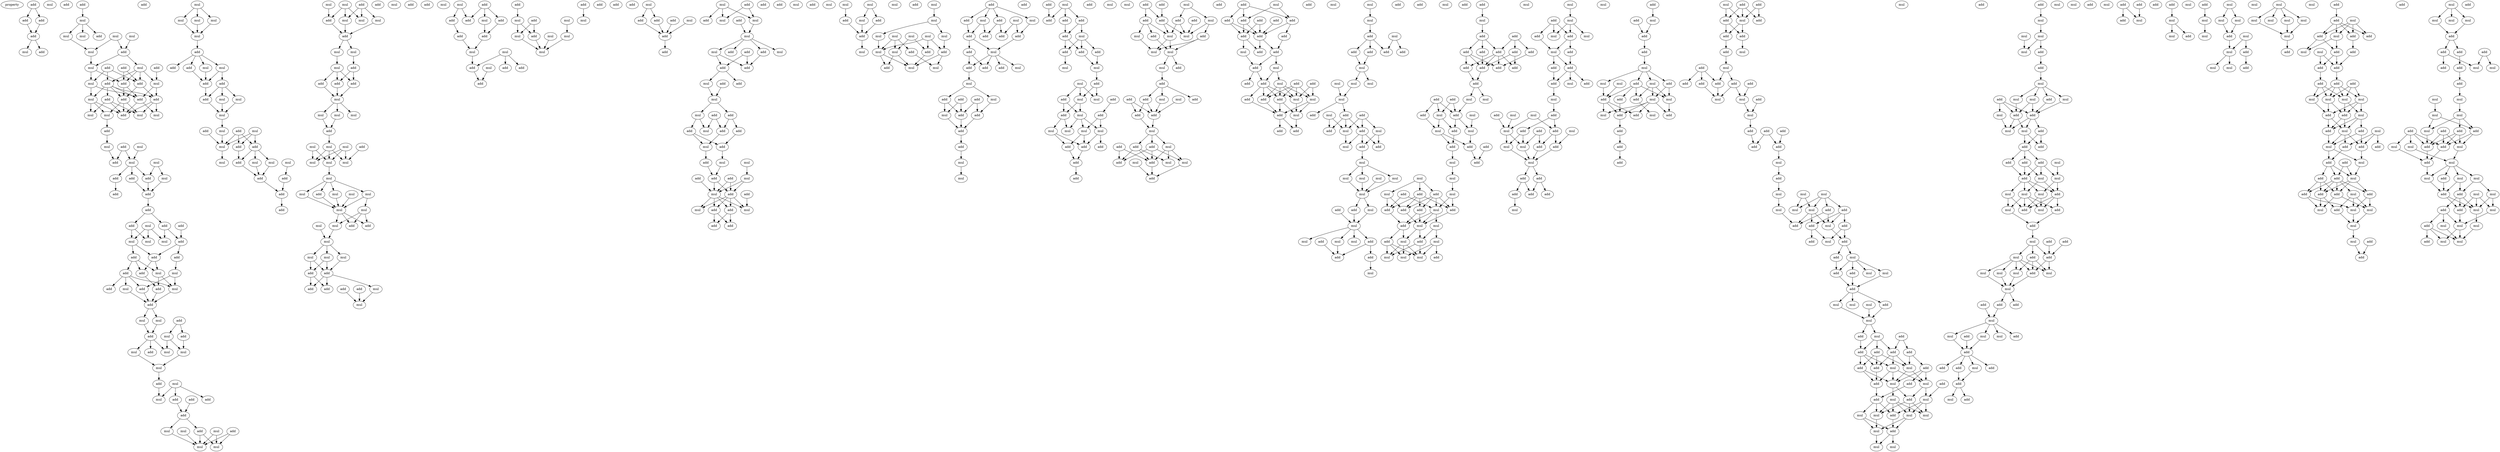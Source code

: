 digraph {
    node [fontcolor=black]
    property [mul=2,lf=1.3]
    0 [ label = add ];
    1 [ label = add ];
    2 [ label = add ];
    3 [ label = mul ];
    4 [ label = add ];
    5 [ label = add ];
    6 [ label = mul ];
    7 [ label = add ];
    8 [ label = add ];
    9 [ label = mul ];
    10 [ label = mul ];
    11 [ label = mul ];
    12 [ label = mul ];
    13 [ label = mul ];
    14 [ label = add ];
    15 [ label = add ];
    16 [ label = mul ];
    17 [ label = add ];
    18 [ label = mul ];
    19 [ label = add ];
    20 [ label = add ];
    21 [ label = mul ];
    22 [ label = mul ];
    23 [ label = add ];
    24 [ label = add ];
    25 [ label = mul ];
    26 [ label = add ];
    27 [ label = add ];
    28 [ label = mul ];
    29 [ label = add ];
    30 [ label = add ];
    31 [ label = add ];
    32 [ label = mul ];
    33 [ label = mul ];
    34 [ label = add ];
    35 [ label = mul ];
    36 [ label = mul ];
    37 [ label = add ];
    38 [ label = mul ];
    39 [ label = add ];
    40 [ label = mul ];
    41 [ label = mul ];
    42 [ label = add ];
    43 [ label = mul ];
    44 [ label = add ];
    45 [ label = add ];
    46 [ label = add ];
    47 [ label = add ];
    48 [ label = mul ];
    49 [ label = add ];
    50 [ label = add ];
    51 [ label = add ];
    52 [ label = mul ];
    53 [ label = add ];
    54 [ label = add ];
    55 [ label = add ];
    56 [ label = add ];
    57 [ label = mul ];
    58 [ label = mul ];
    59 [ label = mul ];
    60 [ label = add ];
    61 [ label = add ];
    62 [ label = add ];
    63 [ label = mul ];
    64 [ label = mul ];
    65 [ label = add ];
    66 [ label = add ];
    67 [ label = add ];
    68 [ label = mul ];
    69 [ label = add ];
    70 [ label = mul ];
    71 [ label = add ];
    72 [ label = add ];
    73 [ label = mul ];
    74 [ label = add ];
    75 [ label = mul ];
    76 [ label = add ];
    77 [ label = add ];
    78 [ label = mul ];
    79 [ label = mul ];
    80 [ label = add ];
    81 [ label = mul ];
    82 [ label = mul ];
    83 [ label = mul ];
    84 [ label = add ];
    85 [ label = mul ];
    86 [ label = add ];
    87 [ label = mul ];
    88 [ label = add ];
    89 [ label = add ];
    90 [ label = add ];
    91 [ label = mul ];
    92 [ label = mul ];
    93 [ label = add ];
    94 [ label = add ];
    95 [ label = mul ];
    96 [ label = mul ];
    97 [ label = mul ];
    98 [ label = mul ];
    99 [ label = mul ];
    100 [ label = mul ];
    101 [ label = mul ];
    102 [ label = mul ];
    103 [ label = add ];
    104 [ label = add ];
    105 [ label = add ];
    106 [ label = mul ];
    107 [ label = mul ];
    108 [ label = add ];
    109 [ label = add ];
    110 [ label = add ];
    111 [ label = mul ];
    112 [ label = mul ];
    113 [ label = mul ];
    114 [ label = add ];
    115 [ label = add ];
    116 [ label = mul ];
    117 [ label = mul ];
    118 [ label = mul ];
    119 [ label = add ];
    120 [ label = add ];
    121 [ label = add ];
    122 [ label = mul ];
    123 [ label = mul ];
    124 [ label = mul ];
    125 [ label = mul ];
    126 [ label = add ];
    127 [ label = add ];
    128 [ label = add ];
    129 [ label = add ];
    130 [ label = mul ];
    131 [ label = add ];
    132 [ label = mul ];
    133 [ label = add ];
    134 [ label = mul ];
    135 [ label = add ];
    136 [ label = mul ];
    137 [ label = mul ];
    138 [ label = add ];
    139 [ label = mul ];
    140 [ label = mul ];
    141 [ label = mul ];
    142 [ label = add ];
    143 [ label = mul ];
    144 [ label = add ];
    145 [ label = add ];
    146 [ label = add ];
    147 [ label = mul ];
    148 [ label = mul ];
    149 [ label = mul ];
    150 [ label = mul ];
    151 [ label = add ];
    152 [ label = add ];
    153 [ label = add ];
    154 [ label = mul ];
    155 [ label = mul ];
    156 [ label = mul ];
    157 [ label = add ];
    158 [ label = mul ];
    159 [ label = mul ];
    160 [ label = mul ];
    161 [ label = mul ];
    162 [ label = mul ];
    163 [ label = mul ];
    164 [ label = mul ];
    165 [ label = mul ];
    166 [ label = add ];
    167 [ label = mul ];
    168 [ label = mul ];
    169 [ label = mul ];
    170 [ label = mul ];
    171 [ label = mul ];
    172 [ label = add ];
    173 [ label = add ];
    174 [ label = mul ];
    175 [ label = mul ];
    176 [ label = mul ];
    177 [ label = mul ];
    178 [ label = add ];
    179 [ label = add ];
    180 [ label = add ];
    181 [ label = mul ];
    182 [ label = add ];
    183 [ label = add ];
    184 [ label = add ];
    185 [ label = mul ];
    186 [ label = mul ];
    187 [ label = add ];
    188 [ label = mul ];
    189 [ label = add ];
    190 [ label = add ];
    191 [ label = add ];
    192 [ label = add ];
    193 [ label = add ];
    194 [ label = mul ];
    195 [ label = mul ];
    196 [ label = add ];
    197 [ label = add ];
    198 [ label = mul ];
    199 [ label = add ];
    200 [ label = add ];
    201 [ label = add ];
    202 [ label = add ];
    203 [ label = mul ];
    204 [ label = mul ];
    205 [ label = add ];
    206 [ label = mul ];
    207 [ label = mul ];
    208 [ label = mul ];
    209 [ label = mul ];
    210 [ label = add ];
    211 [ label = add ];
    212 [ label = add ];
    213 [ label = add ];
    214 [ label = mul ];
    215 [ label = mul ];
    216 [ label = add ];
    217 [ label = add ];
    218 [ label = mul ];
    219 [ label = add ];
    220 [ label = add ];
    221 [ label = add ];
    222 [ label = mul ];
    223 [ label = add ];
    224 [ label = add ];
    225 [ label = add ];
    226 [ label = mul ];
    227 [ label = add ];
    228 [ label = mul ];
    229 [ label = mul ];
    230 [ label = add ];
    231 [ label = add ];
    232 [ label = mul ];
    233 [ label = mul ];
    234 [ label = add ];
    235 [ label = add ];
    236 [ label = add ];
    237 [ label = add ];
    238 [ label = mul ];
    239 [ label = add ];
    240 [ label = add ];
    241 [ label = mul ];
    242 [ label = mul ];
    243 [ label = add ];
    244 [ label = add ];
    245 [ label = mul ];
    246 [ label = add ];
    247 [ label = add ];
    248 [ label = add ];
    249 [ label = mul ];
    250 [ label = add ];
    251 [ label = mul ];
    252 [ label = mul ];
    253 [ label = add ];
    254 [ label = mul ];
    255 [ label = mul ];
    256 [ label = add ];
    257 [ label = add ];
    258 [ label = mul ];
    259 [ label = add ];
    260 [ label = add ];
    261 [ label = add ];
    262 [ label = add ];
    263 [ label = mul ];
    264 [ label = mul ];
    265 [ label = add ];
    266 [ label = add ];
    267 [ label = mul ];
    268 [ label = add ];
    269 [ label = add ];
    270 [ label = mul ];
    271 [ label = mul ];
    272 [ label = mul ];
    273 [ label = add ];
    274 [ label = add ];
    275 [ label = add ];
    276 [ label = mul ];
    277 [ label = add ];
    278 [ label = mul ];
    279 [ label = mul ];
    280 [ label = mul ];
    281 [ label = mul ];
    282 [ label = mul ];
    283 [ label = mul ];
    284 [ label = mul ];
    285 [ label = mul ];
    286 [ label = mul ];
    287 [ label = add ];
    288 [ label = add ];
    289 [ label = add ];
    290 [ label = mul ];
    291 [ label = add ];
    292 [ label = mul ];
    293 [ label = mul ];
    294 [ label = add ];
    295 [ label = mul ];
    296 [ label = add ];
    297 [ label = add ];
    298 [ label = mul ];
    299 [ label = mul ];
    300 [ label = add ];
    301 [ label = add ];
    302 [ label = add ];
    303 [ label = add ];
    304 [ label = add ];
    305 [ label = mul ];
    306 [ label = add ];
    307 [ label = add ];
    308 [ label = add ];
    309 [ label = mul ];
    310 [ label = mul ];
    311 [ label = mul ];
    312 [ label = add ];
    313 [ label = add ];
    314 [ label = add ];
    315 [ label = mul ];
    316 [ label = add ];
    317 [ label = add ];
    318 [ label = add ];
    319 [ label = add ];
    320 [ label = mul ];
    321 [ label = add ];
    322 [ label = mul ];
    323 [ label = add ];
    324 [ label = mul ];
    325 [ label = add ];
    326 [ label = add ];
    327 [ label = add ];
    328 [ label = add ];
    329 [ label = mul ];
    330 [ label = add ];
    331 [ label = add ];
    332 [ label = add ];
    333 [ label = add ];
    334 [ label = mul ];
    335 [ label = mul ];
    336 [ label = mul ];
    337 [ label = add ];
    338 [ label = add ];
    339 [ label = mul ];
    340 [ label = add ];
    341 [ label = mul ];
    342 [ label = add ];
    343 [ label = add ];
    344 [ label = mul ];
    345 [ label = mul ];
    346 [ label = mul ];
    347 [ label = mul ];
    348 [ label = mul ];
    349 [ label = add ];
    350 [ label = add ];
    351 [ label = add ];
    352 [ label = add ];
    353 [ label = mul ];
    354 [ label = add ];
    355 [ label = mul ];
    356 [ label = add ];
    357 [ label = add ];
    358 [ label = mul ];
    359 [ label = add ];
    360 [ label = add ];
    361 [ label = mul ];
    362 [ label = add ];
    363 [ label = add ];
    364 [ label = mul ];
    365 [ label = mul ];
    366 [ label = mul ];
    367 [ label = add ];
    368 [ label = add ];
    369 [ label = mul ];
    370 [ label = mul ];
    371 [ label = mul ];
    372 [ label = add ];
    373 [ label = add ];
    374 [ label = add ];
    375 [ label = mul ];
    376 [ label = add ];
    377 [ label = add ];
    378 [ label = mul ];
    379 [ label = add ];
    380 [ label = add ];
    381 [ label = mul ];
    382 [ label = add ];
    383 [ label = add ];
    384 [ label = add ];
    385 [ label = add ];
    386 [ label = mul ];
    387 [ label = mul ];
    388 [ label = add ];
    389 [ label = mul ];
    390 [ label = mul ];
    391 [ label = add ];
    392 [ label = add ];
    393 [ label = add ];
    394 [ label = mul ];
    395 [ label = add ];
    396 [ label = add ];
    397 [ label = add ];
    398 [ label = add ];
    399 [ label = add ];
    400 [ label = add ];
    401 [ label = add ];
    402 [ label = add ];
    403 [ label = add ];
    404 [ label = mul ];
    405 [ label = add ];
    406 [ label = add ];
    407 [ label = mul ];
    408 [ label = mul ];
    409 [ label = add ];
    410 [ label = add ];
    411 [ label = add ];
    412 [ label = add ];
    413 [ label = add ];
    414 [ label = add ];
    415 [ label = mul ];
    416 [ label = mul ];
    417 [ label = add ];
    418 [ label = mul ];
    419 [ label = add ];
    420 [ label = add ];
    421 [ label = add ];
    422 [ label = mul ];
    423 [ label = add ];
    424 [ label = mul ];
    425 [ label = mul ];
    426 [ label = add ];
    427 [ label = mul ];
    428 [ label = add ];
    429 [ label = add ];
    430 [ label = add ];
    431 [ label = add ];
    432 [ label = add ];
    433 [ label = mul ];
    434 [ label = mul ];
    435 [ label = mul ];
    436 [ label = mul ];
    437 [ label = mul ];
    438 [ label = add ];
    439 [ label = add ];
    440 [ label = mul ];
    441 [ label = add ];
    442 [ label = mul ];
    443 [ label = add ];
    444 [ label = add ];
    445 [ label = mul ];
    446 [ label = add ];
    447 [ label = mul ];
    448 [ label = add ];
    449 [ label = mul ];
    450 [ label = mul ];
    451 [ label = mul ];
    452 [ label = mul ];
    453 [ label = mul ];
    454 [ label = add ];
    455 [ label = mul ];
    456 [ label = add ];
    457 [ label = mul ];
    458 [ label = add ];
    459 [ label = mul ];
    460 [ label = add ];
    461 [ label = mul ];
    462 [ label = mul ];
    463 [ label = mul ];
    464 [ label = add ];
    465 [ label = add ];
    466 [ label = add ];
    467 [ label = mul ];
    468 [ label = mul ];
    469 [ label = add ];
    470 [ label = add ];
    471 [ label = mul ];
    472 [ label = add ];
    473 [ label = add ];
    474 [ label = add ];
    475 [ label = add ];
    476 [ label = add ];
    477 [ label = add ];
    478 [ label = add ];
    479 [ label = add ];
    480 [ label = add ];
    481 [ label = add ];
    482 [ label = add ];
    483 [ label = add ];
    484 [ label = mul ];
    485 [ label = mul ];
    486 [ label = add ];
    487 [ label = add ];
    488 [ label = add ];
    489 [ label = mul ];
    490 [ label = mul ];
    491 [ label = add ];
    492 [ label = add ];
    493 [ label = mul ];
    494 [ label = mul ];
    495 [ label = add ];
    496 [ label = add ];
    497 [ label = add ];
    498 [ label = mul ];
    499 [ label = add ];
    500 [ label = mul ];
    501 [ label = mul ];
    502 [ label = add ];
    503 [ label = add ];
    504 [ label = add ];
    505 [ label = mul ];
    506 [ label = mul ];
    507 [ label = add ];
    508 [ label = mul ];
    509 [ label = add ];
    510 [ label = add ];
    511 [ label = add ];
    512 [ label = add ];
    513 [ label = mul ];
    514 [ label = mul ];
    515 [ label = add ];
    516 [ label = add ];
    517 [ label = mul ];
    518 [ label = mul ];
    519 [ label = mul ];
    520 [ label = mul ];
    521 [ label = add ];
    522 [ label = mul ];
    523 [ label = mul ];
    524 [ label = mul ];
    525 [ label = mul ];
    526 [ label = add ];
    527 [ label = add ];
    528 [ label = mul ];
    529 [ label = mul ];
    530 [ label = add ];
    531 [ label = mul ];
    532 [ label = add ];
    533 [ label = add ];
    534 [ label = add ];
    535 [ label = add ];
    536 [ label = add ];
    537 [ label = mul ];
    538 [ label = mul ];
    539 [ label = mul ];
    540 [ label = add ];
    541 [ label = add ];
    542 [ label = mul ];
    543 [ label = add ];
    544 [ label = add ];
    545 [ label = mul ];
    546 [ label = add ];
    547 [ label = mul ];
    548 [ label = mul ];
    549 [ label = add ];
    550 [ label = add ];
    551 [ label = mul ];
    552 [ label = mul ];
    553 [ label = add ];
    554 [ label = add ];
    555 [ label = add ];
    556 [ label = add ];
    557 [ label = add ];
    558 [ label = mul ];
    559 [ label = mul ];
    560 [ label = add ];
    561 [ label = add ];
    562 [ label = mul ];
    563 [ label = add ];
    564 [ label = add ];
    565 [ label = mul ];
    566 [ label = mul ];
    567 [ label = mul ];
    568 [ label = mul ];
    569 [ label = add ];
    570 [ label = add ];
    571 [ label = mul ];
    572 [ label = add ];
    573 [ label = add ];
    574 [ label = mul ];
    575 [ label = add ];
    576 [ label = mul ];
    577 [ label = add ];
    578 [ label = mul ];
    579 [ label = add ];
    580 [ label = add ];
    581 [ label = add ];
    582 [ label = add ];
    583 [ label = add ];
    584 [ label = add ];
    585 [ label = add ];
    586 [ label = mul ];
    587 [ label = add ];
    588 [ label = mul ];
    589 [ label = add ];
    590 [ label = add ];
    591 [ label = add ];
    592 [ label = mul ];
    593 [ label = add ];
    594 [ label = mul ];
    595 [ label = add ];
    596 [ label = add ];
    597 [ label = add ];
    598 [ label = add ];
    599 [ label = add ];
    600 [ label = add ];
    601 [ label = mul ];
    602 [ label = add ];
    603 [ label = mul ];
    604 [ label = mul ];
    605 [ label = add ];
    606 [ label = add ];
    607 [ label = add ];
    608 [ label = add ];
    609 [ label = add ];
    610 [ label = mul ];
    611 [ label = add ];
    612 [ label = mul ];
    613 [ label = mul ];
    614 [ label = mul ];
    615 [ label = mul ];
    616 [ label = mul ];
    617 [ label = add ];
    618 [ label = mul ];
    619 [ label = add ];
    620 [ label = add ];
    621 [ label = mul ];
    622 [ label = add ];
    623 [ label = add ];
    624 [ label = mul ];
    625 [ label = add ];
    626 [ label = add ];
    627 [ label = add ];
    628 [ label = mul ];
    629 [ label = mul ];
    630 [ label = mul ];
    631 [ label = add ];
    632 [ label = add ];
    633 [ label = add ];
    634 [ label = mul ];
    635 [ label = mul ];
    636 [ label = mul ];
    637 [ label = mul ];
    638 [ label = add ];
    639 [ label = mul ];
    640 [ label = add ];
    641 [ label = add ];
    642 [ label = mul ];
    643 [ label = add ];
    644 [ label = add ];
    645 [ label = add ];
    646 [ label = add ];
    647 [ label = mul ];
    648 [ label = add ];
    649 [ label = add ];
    650 [ label = add ];
    651 [ label = mul ];
    652 [ label = mul ];
    653 [ label = mul ];
    654 [ label = add ];
    655 [ label = add ];
    656 [ label = add ];
    657 [ label = add ];
    658 [ label = mul ];
    659 [ label = add ];
    660 [ label = mul ];
    661 [ label = add ];
    662 [ label = mul ];
    663 [ label = mul ];
    664 [ label = mul ];
    665 [ label = mul ];
    666 [ label = mul ];
    667 [ label = add ];
    668 [ label = add ];
    669 [ label = mul ];
    670 [ label = add ];
    671 [ label = mul ];
    672 [ label = mul ];
    673 [ label = mul ];
    674 [ label = mul ];
    675 [ label = mul ];
    676 [ label = mul ];
    677 [ label = add ];
    678 [ label = add ];
    679 [ label = mul ];
    680 [ label = add ];
    681 [ label = add ];
    682 [ label = mul ];
    683 [ label = mul ];
    684 [ label = mul ];
    685 [ label = mul ];
    686 [ label = add ];
    687 [ label = add ];
    688 [ label = mul ];
    689 [ label = mul ];
    690 [ label = add ];
    691 [ label = add ];
    692 [ label = add ];
    693 [ label = add ];
    694 [ label = add ];
    695 [ label = add ];
    696 [ label = mul ];
    697 [ label = mul ];
    698 [ label = mul ];
    699 [ label = add ];
    700 [ label = mul ];
    701 [ label = add ];
    702 [ label = mul ];
    703 [ label = mul ];
    704 [ label = mul ];
    705 [ label = add ];
    706 [ label = mul ];
    707 [ label = add ];
    708 [ label = add ];
    709 [ label = add ];
    710 [ label = mul ];
    711 [ label = add ];
    712 [ label = mul ];
    713 [ label = mul ];
    714 [ label = add ];
    715 [ label = add ];
    716 [ label = mul ];
    717 [ label = mul ];
    718 [ label = mul ];
    719 [ label = mul ];
    720 [ label = add ];
    721 [ label = mul ];
    722 [ label = add ];
    723 [ label = add ];
    724 [ label = add ];
    725 [ label = add ];
    726 [ label = mul ];
    727 [ label = mul ];
    728 [ label = mul ];
    729 [ label = add ];
    730 [ label = add ];
    731 [ label = mul ];
    732 [ label = mul ];
    733 [ label = add ];
    734 [ label = add ];
    735 [ label = add ];
    736 [ label = mul ];
    737 [ label = add ];
    738 [ label = add ];
    739 [ label = add ];
    740 [ label = mul ];
    741 [ label = add ];
    742 [ label = add ];
    743 [ label = add ];
    744 [ label = add ];
    745 [ label = mul ];
    746 [ label = add ];
    747 [ label = mul ];
    748 [ label = mul ];
    749 [ label = add ];
    750 [ label = mul ];
    751 [ label = add ];
    752 [ label = mul ];
    753 [ label = mul ];
    754 [ label = mul ];
    755 [ label = mul ];
    756 [ label = mul ];
    757 [ label = add ];
    758 [ label = mul ];
    759 [ label = mul ];
    760 [ label = add ];
    761 [ label = mul ];
    762 [ label = add ];
    763 [ label = mul ];
    764 [ label = mul ];
    765 [ label = mul ];
    766 [ label = mul ];
    767 [ label = mul ];
    768 [ label = mul ];
    769 [ label = mul ];
    770 [ label = mul ];
    771 [ label = mul ];
    772 [ label = add ];
    773 [ label = add ];
    774 [ label = add ];
    775 [ label = add ];
    776 [ label = mul ];
    777 [ label = mul ];
    778 [ label = add ];
    779 [ label = add ];
    780 [ label = add ];
    781 [ label = add ];
    782 [ label = mul ];
    783 [ label = add ];
    784 [ label = mul ];
    785 [ label = add ];
    786 [ label = add ];
    787 [ label = add ];
    788 [ label = add ];
    789 [ label = add ];
    790 [ label = mul ];
    791 [ label = mul ];
    792 [ label = mul ];
    793 [ label = mul ];
    794 [ label = add ];
    795 [ label = add ];
    796 [ label = mul ];
    797 [ label = add ];
    798 [ label = mul ];
    799 [ label = mul ];
    800 [ label = add ];
    801 [ label = mul ];
    802 [ label = add ];
    803 [ label = add ];
    804 [ label = add ];
    805 [ label = add ];
    806 [ label = mul ];
    807 [ label = add ];
    808 [ label = mul ];
    809 [ label = add ];
    810 [ label = add ];
    811 [ label = mul ];
    812 [ label = add ];
    813 [ label = add ];
    814 [ label = add ];
    815 [ label = add ];
    816 [ label = mul ];
    817 [ label = mul ];
    818 [ label = add ];
    819 [ label = mul ];
    820 [ label = mul ];
    821 [ label = mul ];
    822 [ label = add ];
    823 [ label = mul ];
    824 [ label = add ];
    825 [ label = mul ];
    826 [ label = mul ];
    827 [ label = mul ];
    828 [ label = add ];
    829 [ label = add ];
    830 [ label = add ];
    831 [ label = add ];
    832 [ label = mul ];
    833 [ label = mul ];
    834 [ label = add ];
    835 [ label = add ];
    836 [ label = add ];
    837 [ label = mul ];
    838 [ label = mul ];
    839 [ label = add ];
    840 [ label = mul ];
    841 [ label = mul ];
    842 [ label = add ];
    843 [ label = add ];
    844 [ label = add ];
    845 [ label = add ];
    846 [ label = mul ];
    847 [ label = add ];
    848 [ label = mul ];
    849 [ label = mul ];
    850 [ label = mul ];
    851 [ label = add ];
    852 [ label = add ];
    853 [ label = mul ];
    854 [ label = add ];
    855 [ label = mul ];
    856 [ label = mul ];
    857 [ label = mul ];
    858 [ label = mul ];
    859 [ label = add ];
    860 [ label = add ];
    861 [ label = mul ];
    862 [ label = add ];
    863 [ label = add ];
    864 [ label = mul ];
    865 [ label = mul ];
    866 [ label = mul ];
    867 [ label = mul ];
    868 [ label = add ];
    869 [ label = mul ];
    870 [ label = mul ];
    871 [ label = mul ];
    872 [ label = add ];
    0 -> 1 [ name = 0 ];
    0 -> 2 [ name = 1 ];
    1 -> 4 [ name = 2 ];
    2 -> 4 [ name = 3 ];
    4 -> 6 [ name = 4 ];
    4 -> 8 [ name = 5 ];
    7 -> 9 [ name = 6 ];
    9 -> 11 [ name = 7 ];
    9 -> 12 [ name = 8 ];
    9 -> 14 [ name = 9 ];
    10 -> 15 [ name = 10 ];
    12 -> 16 [ name = 11 ];
    13 -> 15 [ name = 12 ];
    13 -> 16 [ name = 13 ];
    15 -> 18 [ name = 14 ];
    15 -> 21 [ name = 15 ];
    16 -> 18 [ name = 16 ];
    17 -> 22 [ name = 17 ];
    18 -> 23 [ name = 18 ];
    18 -> 25 [ name = 19 ];
    19 -> 23 [ name = 20 ];
    19 -> 26 [ name = 21 ];
    20 -> 24 [ name = 22 ];
    20 -> 25 [ name = 23 ];
    20 -> 26 [ name = 24 ];
    21 -> 22 [ name = 25 ];
    21 -> 23 [ name = 26 ];
    21 -> 24 [ name = 27 ];
    21 -> 26 [ name = 28 ];
    22 -> 27 [ name = 29 ];
    22 -> 31 [ name = 30 ];
    23 -> 29 [ name = 31 ];
    23 -> 31 [ name = 32 ];
    24 -> 27 [ name = 33 ];
    24 -> 28 [ name = 34 ];
    24 -> 29 [ name = 35 ];
    24 -> 30 [ name = 36 ];
    24 -> 31 [ name = 37 ];
    25 -> 28 [ name = 38 ];
    25 -> 31 [ name = 39 ];
    26 -> 27 [ name = 40 ];
    26 -> 29 [ name = 41 ];
    27 -> 34 [ name = 42 ];
    27 -> 35 [ name = 43 ];
    27 -> 36 [ name = 44 ];
    28 -> 32 [ name = 45 ];
    28 -> 33 [ name = 46 ];
    28 -> 34 [ name = 47 ];
    29 -> 32 [ name = 48 ];
    29 -> 34 [ name = 49 ];
    29 -> 36 [ name = 50 ];
    30 -> 33 [ name = 51 ];
    30 -> 34 [ name = 52 ];
    30 -> 36 [ name = 53 ];
    31 -> 34 [ name = 54 ];
    31 -> 35 [ name = 55 ];
    32 -> 37 [ name = 56 ];
    37 -> 38 [ name = 57 ];
    38 -> 42 [ name = 58 ];
    39 -> 42 [ name = 59 ];
    39 -> 43 [ name = 60 ];
    40 -> 43 [ name = 61 ];
    41 -> 47 [ name = 62 ];
    41 -> 48 [ name = 63 ];
    43 -> 44 [ name = 64 ];
    43 -> 45 [ name = 65 ];
    43 -> 47 [ name = 66 ];
    44 -> 49 [ name = 67 ];
    45 -> 50 [ name = 68 ];
    47 -> 50 [ name = 69 ];
    48 -> 50 [ name = 70 ];
    50 -> 51 [ name = 71 ];
    51 -> 53 [ name = 72 ];
    51 -> 54 [ name = 73 ];
    52 -> 57 [ name = 74 ];
    52 -> 58 [ name = 75 ];
    52 -> 59 [ name = 76 ];
    53 -> 56 [ name = 77 ];
    53 -> 58 [ name = 78 ];
    54 -> 57 [ name = 79 ];
    54 -> 59 [ name = 80 ];
    55 -> 56 [ name = 81 ];
    56 -> 60 [ name = 82 ];
    56 -> 62 [ name = 83 ];
    57 -> 60 [ name = 84 ];
    57 -> 61 [ name = 85 ];
    60 -> 63 [ name = 86 ];
    60 -> 65 [ name = 87 ];
    61 -> 63 [ name = 88 ];
    61 -> 65 [ name = 89 ];
    61 -> 66 [ name = 90 ];
    62 -> 64 [ name = 91 ];
    63 -> 70 [ name = 92 ];
    63 -> 71 [ name = 93 ];
    64 -> 69 [ name = 94 ];
    64 -> 70 [ name = 95 ];
    65 -> 71 [ name = 96 ];
    66 -> 67 [ name = 97 ];
    66 -> 68 [ name = 98 ];
    66 -> 69 [ name = 99 ];
    66 -> 70 [ name = 100 ];
    68 -> 72 [ name = 101 ];
    69 -> 72 [ name = 102 ];
    70 -> 72 [ name = 103 ];
    71 -> 72 [ name = 104 ];
    72 -> 73 [ name = 105 ];
    72 -> 75 [ name = 106 ];
    73 -> 76 [ name = 107 ];
    74 -> 77 [ name = 108 ];
    74 -> 78 [ name = 109 ];
    75 -> 76 [ name = 110 ];
    76 -> 79 [ name = 111 ];
    76 -> 80 [ name = 112 ];
    76 -> 81 [ name = 113 ];
    77 -> 82 [ name = 114 ];
    78 -> 79 [ name = 115 ];
    78 -> 82 [ name = 116 ];
    81 -> 83 [ name = 117 ];
    82 -> 83 [ name = 118 ];
    83 -> 84 [ name = 119 ];
    84 -> 87 [ name = 120 ];
    85 -> 86 [ name = 121 ];
    85 -> 87 [ name = 122 ];
    85 -> 89 [ name = 123 ];
    86 -> 90 [ name = 124 ];
    88 -> 90 [ name = 125 ];
    90 -> 92 [ name = 126 ];
    90 -> 93 [ name = 127 ];
    91 -> 96 [ name = 128 ];
    91 -> 97 [ name = 129 ];
    92 -> 97 [ name = 130 ];
    93 -> 96 [ name = 131 ];
    93 -> 97 [ name = 132 ];
    94 -> 96 [ name = 133 ];
    94 -> 97 [ name = 134 ];
    95 -> 97 [ name = 135 ];
    98 -> 99 [ name = 136 ];
    98 -> 100 [ name = 137 ];
    98 -> 101 [ name = 138 ];
    99 -> 102 [ name = 139 ];
    100 -> 102 [ name = 140 ];
    101 -> 102 [ name = 141 ];
    102 -> 103 [ name = 142 ];
    103 -> 104 [ name = 143 ];
    103 -> 105 [ name = 144 ];
    103 -> 106 [ name = 145 ];
    103 -> 107 [ name = 146 ];
    105 -> 108 [ name = 147 ];
    106 -> 108 [ name = 148 ];
    107 -> 108 [ name = 149 ];
    107 -> 109 [ name = 150 ];
    108 -> 110 [ name = 151 ];
    109 -> 110 [ name = 152 ];
    109 -> 111 [ name = 153 ];
    109 -> 112 [ name = 154 ];
    110 -> 113 [ name = 155 ];
    111 -> 113 [ name = 156 ];
    112 -> 113 [ name = 157 ];
    113 -> 116 [ name = 158 ];
    114 -> 118 [ name = 159 ];
    115 -> 118 [ name = 160 ];
    115 -> 119 [ name = 161 ];
    115 -> 120 [ name = 162 ];
    116 -> 118 [ name = 163 ];
    117 -> 118 [ name = 164 ];
    117 -> 119 [ name = 165 ];
    117 -> 120 [ name = 166 ];
    118 -> 123 [ name = 167 ];
    119 -> 121 [ name = 168 ];
    120 -> 121 [ name = 169 ];
    120 -> 122 [ name = 170 ];
    120 -> 124 [ name = 171 ];
    121 -> 126 [ name = 172 ];
    122 -> 126 [ name = 173 ];
    124 -> 126 [ name = 174 ];
    125 -> 127 [ name = 175 ];
    126 -> 128 [ name = 176 ];
    127 -> 128 [ name = 177 ];
    128 -> 129 [ name = 178 ];
    130 -> 135 [ name = 179 ];
    130 -> 136 [ name = 180 ];
    130 -> 137 [ name = 181 ];
    132 -> 135 [ name = 182 ];
    133 -> 134 [ name = 183 ];
    133 -> 136 [ name = 184 ];
    133 -> 137 [ name = 185 ];
    134 -> 138 [ name = 186 ];
    135 -> 138 [ name = 187 ];
    136 -> 138 [ name = 188 ];
    138 -> 139 [ name = 189 ];
    138 -> 140 [ name = 190 ];
    139 -> 142 [ name = 191 ];
    140 -> 141 [ name = 192 ];
    141 -> 144 [ name = 193 ];
    141 -> 145 [ name = 194 ];
    141 -> 146 [ name = 195 ];
    142 -> 144 [ name = 196 ];
    142 -> 146 [ name = 197 ];
    144 -> 147 [ name = 198 ];
    145 -> 147 [ name = 199 ];
    146 -> 147 [ name = 200 ];
    147 -> 148 [ name = 201 ];
    147 -> 149 [ name = 202 ];
    147 -> 150 [ name = 203 ];
    148 -> 152 [ name = 204 ];
    150 -> 152 [ name = 205 ];
    152 -> 154 [ name = 206 ];
    153 -> 160 [ name = 207 ];
    154 -> 158 [ name = 208 ];
    154 -> 159 [ name = 209 ];
    154 -> 160 [ name = 210 ];
    155 -> 158 [ name = 211 ];
    155 -> 159 [ name = 212 ];
    156 -> 158 [ name = 213 ];
    156 -> 159 [ name = 214 ];
    156 -> 160 [ name = 215 ];
    158 -> 161 [ name = 216 ];
    161 -> 162 [ name = 217 ];
    161 -> 164 [ name = 218 ];
    161 -> 165 [ name = 219 ];
    161 -> 166 [ name = 220 ];
    162 -> 168 [ name = 221 ];
    163 -> 168 [ name = 222 ];
    164 -> 168 [ name = 223 ];
    165 -> 167 [ name = 224 ];
    165 -> 168 [ name = 225 ];
    166 -> 168 [ name = 226 ];
    167 -> 171 [ name = 227 ];
    167 -> 172 [ name = 228 ];
    167 -> 173 [ name = 229 ];
    168 -> 171 [ name = 230 ];
    168 -> 172 [ name = 231 ];
    168 -> 173 [ name = 232 ];
    170 -> 174 [ name = 233 ];
    171 -> 174 [ name = 234 ];
    174 -> 175 [ name = 235 ];
    174 -> 176 [ name = 236 ];
    174 -> 177 [ name = 237 ];
    175 -> 178 [ name = 238 ];
    175 -> 179 [ name = 239 ];
    176 -> 178 [ name = 240 ];
    176 -> 179 [ name = 241 ];
    177 -> 179 [ name = 242 ];
    178 -> 182 [ name = 243 ];
    178 -> 184 [ name = 244 ];
    179 -> 181 [ name = 245 ];
    179 -> 182 [ name = 246 ];
    179 -> 184 [ name = 247 ];
    180 -> 185 [ name = 248 ];
    181 -> 185 [ name = 249 ];
    183 -> 185 [ name = 250 ];
    186 -> 189 [ name = 251 ];
    186 -> 190 [ name = 252 ];
    187 -> 188 [ name = 253 ];
    187 -> 190 [ name = 254 ];
    187 -> 191 [ name = 255 ];
    188 -> 193 [ name = 256 ];
    189 -> 192 [ name = 257 ];
    191 -> 193 [ name = 258 ];
    192 -> 195 [ name = 259 ];
    193 -> 195 [ name = 260 ];
    194 -> 196 [ name = 261 ];
    194 -> 197 [ name = 262 ];
    194 -> 199 [ name = 263 ];
    195 -> 196 [ name = 264 ];
    196 -> 200 [ name = 265 ];
    198 -> 200 [ name = 266 ];
    201 -> 204 [ name = 267 ];
    202 -> 205 [ name = 268 ];
    202 -> 208 [ name = 269 ];
    203 -> 206 [ name = 270 ];
    204 -> 205 [ name = 271 ];
    204 -> 208 [ name = 272 ];
    205 -> 209 [ name = 273 ];
    206 -> 209 [ name = 274 ];
    207 -> 209 [ name = 275 ];
    208 -> 209 [ name = 276 ];
    210 -> 214 [ name = 277 ];
    215 -> 217 [ name = 278 ];
    215 -> 219 [ name = 279 ];
    216 -> 220 [ name = 280 ];
    217 -> 220 [ name = 281 ];
    218 -> 220 [ name = 282 ];
    219 -> 220 [ name = 283 ];
    220 -> 221 [ name = 284 ];
    222 -> 225 [ name = 285 ];
    222 -> 226 [ name = 286 ];
    222 -> 228 [ name = 287 ];
    223 -> 226 [ name = 288 ];
    223 -> 228 [ name = 289 ];
    227 -> 229 [ name = 290 ];
    228 -> 229 [ name = 291 ];
    229 -> 231 [ name = 292 ];
    229 -> 232 [ name = 293 ];
    229 -> 233 [ name = 294 ];
    229 -> 234 [ name = 295 ];
    230 -> 235 [ name = 296 ];
    230 -> 236 [ name = 297 ];
    231 -> 235 [ name = 298 ];
    232 -> 235 [ name = 299 ];
    232 -> 236 [ name = 300 ];
    236 -> 237 [ name = 301 ];
    236 -> 238 [ name = 302 ];
    238 -> 242 [ name = 303 ];
    239 -> 242 [ name = 304 ];
    242 -> 244 [ name = 305 ];
    242 -> 245 [ name = 306 ];
    243 -> 248 [ name = 307 ];
    243 -> 251 [ name = 308 ];
    244 -> 248 [ name = 309 ];
    244 -> 250 [ name = 310 ];
    245 -> 247 [ name = 311 ];
    245 -> 251 [ name = 312 ];
    247 -> 252 [ name = 313 ];
    247 -> 253 [ name = 314 ];
    248 -> 252 [ name = 315 ];
    250 -> 253 [ name = 316 ];
    252 -> 256 [ name = 317 ];
    253 -> 254 [ name = 318 ];
    254 -> 259 [ name = 319 ];
    255 -> 258 [ name = 320 ];
    256 -> 259 [ name = 321 ];
    257 -> 263 [ name = 322 ];
    258 -> 262 [ name = 323 ];
    258 -> 263 [ name = 324 ];
    259 -> 262 [ name = 325 ];
    259 -> 263 [ name = 326 ];
    260 -> 262 [ name = 327 ];
    260 -> 263 [ name = 328 ];
    261 -> 267 [ name = 329 ];
    262 -> 264 [ name = 330 ];
    262 -> 265 [ name = 331 ];
    262 -> 266 [ name = 332 ];
    262 -> 267 [ name = 333 ];
    263 -> 264 [ name = 334 ];
    263 -> 265 [ name = 335 ];
    263 -> 266 [ name = 336 ];
    263 -> 267 [ name = 337 ];
    265 -> 268 [ name = 338 ];
    265 -> 269 [ name = 339 ];
    266 -> 268 [ name = 340 ];
    266 -> 269 [ name = 341 ];
    270 -> 273 [ name = 342 ];
    271 -> 272 [ name = 343 ];
    271 -> 274 [ name = 344 ];
    272 -> 275 [ name = 345 ];
    273 -> 275 [ name = 346 ];
    274 -> 275 [ name = 347 ];
    275 -> 278 [ name = 348 ];
    279 -> 280 [ name = 349 ];
    280 -> 281 [ name = 350 ];
    280 -> 284 [ name = 351 ];
    281 -> 289 [ name = 352 ];
    282 -> 286 [ name = 353 ];
    282 -> 287 [ name = 354 ];
    282 -> 289 [ name = 355 ];
    283 -> 286 [ name = 356 ];
    283 -> 288 [ name = 357 ];
    283 -> 290 [ name = 358 ];
    284 -> 286 [ name = 359 ];
    285 -> 287 [ name = 360 ];
    285 -> 290 [ name = 361 ];
    286 -> 291 [ name = 362 ];
    286 -> 293 [ name = 363 ];
    287 -> 293 [ name = 364 ];
    288 -> 292 [ name = 365 ];
    289 -> 292 [ name = 366 ];
    289 -> 293 [ name = 367 ];
    290 -> 291 [ name = 368 ];
    290 -> 293 [ name = 369 ];
    294 -> 295 [ name = 370 ];
    294 -> 296 [ name = 371 ];
    294 -> 297 [ name = 372 ];
    294 -> 299 [ name = 373 ];
    295 -> 301 [ name = 374 ];
    295 -> 302 [ name = 375 ];
    296 -> 300 [ name = 376 ];
    296 -> 302 [ name = 377 ];
    297 -> 301 [ name = 378 ];
    298 -> 300 [ name = 379 ];
    298 -> 303 [ name = 380 ];
    299 -> 303 [ name = 381 ];
    301 -> 304 [ name = 382 ];
    301 -> 305 [ name = 383 ];
    303 -> 305 [ name = 384 ];
    304 -> 306 [ name = 385 ];
    304 -> 307 [ name = 386 ];
    305 -> 306 [ name = 387 ];
    305 -> 307 [ name = 388 ];
    305 -> 308 [ name = 389 ];
    305 -> 309 [ name = 390 ];
    306 -> 310 [ name = 391 ];
    310 -> 311 [ name = 392 ];
    310 -> 312 [ name = 393 ];
    311 -> 317 [ name = 394 ];
    312 -> 315 [ name = 395 ];
    312 -> 316 [ name = 396 ];
    313 -> 316 [ name = 397 ];
    313 -> 317 [ name = 398 ];
    314 -> 315 [ name = 399 ];
    314 -> 316 [ name = 400 ];
    315 -> 318 [ name = 401 ];
    316 -> 318 [ name = 402 ];
    317 -> 318 [ name = 403 ];
    318 -> 319 [ name = 404 ];
    319 -> 320 [ name = 405 ];
    320 -> 322 [ name = 406 ];
    323 -> 326 [ name = 407 ];
    324 -> 325 [ name = 408 ];
    324 -> 326 [ name = 409 ];
    324 -> 327 [ name = 410 ];
    325 -> 328 [ name = 411 ];
    325 -> 329 [ name = 412 ];
    327 -> 328 [ name = 413 ];
    328 -> 331 [ name = 414 ];
    328 -> 332 [ name = 415 ];
    329 -> 331 [ name = 416 ];
    329 -> 332 [ name = 417 ];
    329 -> 333 [ name = 418 ];
    331 -> 335 [ name = 419 ];
    332 -> 334 [ name = 420 ];
    333 -> 335 [ name = 421 ];
    335 -> 337 [ name = 422 ];
    336 -> 339 [ name = 423 ];
    336 -> 340 [ name = 424 ];
    336 -> 341 [ name = 425 ];
    337 -> 339 [ name = 426 ];
    337 -> 341 [ name = 427 ];
    338 -> 343 [ name = 428 ];
    340 -> 342 [ name = 429 ];
    340 -> 344 [ name = 430 ];
    341 -> 342 [ name = 431 ];
    341 -> 344 [ name = 432 ];
    342 -> 347 [ name = 433 ];
    342 -> 348 [ name = 434 ];
    343 -> 345 [ name = 435 ];
    343 -> 346 [ name = 436 ];
    344 -> 345 [ name = 437 ];
    344 -> 346 [ name = 438 ];
    344 -> 348 [ name = 439 ];
    345 -> 349 [ name = 440 ];
    345 -> 350 [ name = 441 ];
    346 -> 350 [ name = 442 ];
    346 -> 351 [ name = 443 ];
    347 -> 349 [ name = 444 ];
    347 -> 350 [ name = 445 ];
    349 -> 352 [ name = 446 ];
    350 -> 352 [ name = 447 ];
    352 -> 354 [ name = 448 ];
    356 -> 363 [ name = 449 ];
    357 -> 362 [ name = 450 ];
    357 -> 363 [ name = 451 ];
    358 -> 360 [ name = 452 ];
    358 -> 361 [ name = 453 ];
    359 -> 366 [ name = 454 ];
    360 -> 365 [ name = 455 ];
    360 -> 366 [ name = 456 ];
    361 -> 366 [ name = 457 ];
    361 -> 368 [ name = 458 ];
    362 -> 364 [ name = 459 ];
    362 -> 365 [ name = 460 ];
    362 -> 367 [ name = 461 ];
    363 -> 365 [ name = 462 ];
    363 -> 366 [ name = 463 ];
    364 -> 369 [ name = 464 ];
    365 -> 369 [ name = 465 ];
    365 -> 370 [ name = 466 ];
    367 -> 370 [ name = 467 ];
    368 -> 369 [ name = 468 ];
    368 -> 370 [ name = 469 ];
    370 -> 371 [ name = 470 ];
    370 -> 372 [ name = 471 ];
    371 -> 373 [ name = 472 ];
    373 -> 376 [ name = 473 ];
    373 -> 377 [ name = 474 ];
    373 -> 378 [ name = 475 ];
    374 -> 379 [ name = 476 ];
    374 -> 380 [ name = 477 ];
    375 -> 380 [ name = 478 ];
    377 -> 379 [ name = 479 ];
    377 -> 380 [ name = 480 ];
    378 -> 380 [ name = 481 ];
    379 -> 381 [ name = 482 ];
    380 -> 381 [ name = 483 ];
    381 -> 382 [ name = 484 ];
    381 -> 383 [ name = 485 ];
    381 -> 386 [ name = 486 ];
    382 -> 388 [ name = 487 ];
    382 -> 390 [ name = 488 ];
    382 -> 391 [ name = 489 ];
    383 -> 387 [ name = 490 ];
    383 -> 388 [ name = 491 ];
    383 -> 391 [ name = 492 ];
    385 -> 388 [ name = 493 ];
    385 -> 391 [ name = 494 ];
    386 -> 387 [ name = 495 ];
    386 -> 388 [ name = 496 ];
    386 -> 390 [ name = 497 ];
    387 -> 392 [ name = 498 ];
    388 -> 392 [ name = 499 ];
    389 -> 392 [ name = 500 ];
    393 -> 395 [ name = 501 ];
    393 -> 396 [ name = 502 ];
    393 -> 398 [ name = 503 ];
    394 -> 395 [ name = 504 ];
    394 -> 398 [ name = 505 ];
    395 -> 400 [ name = 506 ];
    395 -> 401 [ name = 507 ];
    396 -> 400 [ name = 508 ];
    396 -> 402 [ name = 509 ];
    397 -> 400 [ name = 510 ];
    398 -> 400 [ name = 511 ];
    398 -> 402 [ name = 512 ];
    399 -> 400 [ name = 513 ];
    399 -> 402 [ name = 514 ];
    400 -> 403 [ name = 515 ];
    400 -> 405 [ name = 516 ];
    401 -> 403 [ name = 517 ];
    402 -> 404 [ name = 518 ];
    402 -> 405 [ name = 519 ];
    403 -> 406 [ name = 520 ];
    403 -> 407 [ name = 521 ];
    404 -> 406 [ name = 522 ];
    406 -> 409 [ name = 523 ];
    406 -> 410 [ name = 524 ];
    407 -> 408 [ name = 525 ];
    407 -> 410 [ name = 526 ];
    408 -> 414 [ name = 527 ];
    408 -> 415 [ name = 528 ];
    408 -> 416 [ name = 529 ];
    408 -> 417 [ name = 530 ];
    410 -> 413 [ name = 531 ];
    410 -> 414 [ name = 532 ];
    410 -> 416 [ name = 533 ];
    410 -> 417 [ name = 534 ];
    411 -> 415 [ name = 535 ];
    411 -> 416 [ name = 536 ];
    412 -> 414 [ name = 537 ];
    412 -> 415 [ name = 538 ];
    412 -> 416 [ name = 539 ];
    412 -> 417 [ name = 540 ];
    413 -> 419 [ name = 541 ];
    414 -> 418 [ name = 542 ];
    414 -> 419 [ name = 543 ];
    415 -> 418 [ name = 544 ];
    415 -> 419 [ name = 545 ];
    416 -> 418 [ name = 546 ];
    417 -> 419 [ name = 547 ];
    418 -> 423 [ name = 548 ];
    419 -> 421 [ name = 549 ];
    419 -> 423 [ name = 550 ];
    424 -> 425 [ name = 551 ];
    425 -> 426 [ name = 552 ];
    426 -> 428 [ name = 553 ];
    426 -> 429 [ name = 554 ];
    426 -> 431 [ name = 555 ];
    427 -> 429 [ name = 556 ];
    427 -> 432 [ name = 557 ];
    428 -> 433 [ name = 558 ];
    431 -> 433 [ name = 559 ];
    433 -> 435 [ name = 560 ];
    433 -> 436 [ name = 561 ];
    434 -> 437 [ name = 562 ];
    435 -> 437 [ name = 563 ];
    437 -> 439 [ name = 564 ];
    437 -> 441 [ name = 565 ];
    438 -> 442 [ name = 566 ];
    438 -> 444 [ name = 567 ];
    438 -> 445 [ name = 568 ];
    440 -> 443 [ name = 569 ];
    440 -> 445 [ name = 570 ];
    441 -> 443 [ name = 571 ];
    441 -> 444 [ name = 572 ];
    441 -> 445 [ name = 573 ];
    442 -> 446 [ name = 574 ];
    442 -> 448 [ name = 575 ];
    444 -> 446 [ name = 576 ];
    444 -> 447 [ name = 577 ];
    444 -> 448 [ name = 578 ];
    445 -> 447 [ name = 579 ];
    448 -> 449 [ name = 580 ];
    449 -> 450 [ name = 581 ];
    449 -> 451 [ name = 582 ];
    449 -> 453 [ name = 583 ];
    450 -> 455 [ name = 584 ];
    451 -> 455 [ name = 585 ];
    452 -> 455 [ name = 586 ];
    453 -> 455 [ name = 587 ];
    455 -> 457 [ name = 588 ];
    455 -> 458 [ name = 589 ];
    456 -> 459 [ name = 590 ];
    457 -> 459 [ name = 591 ];
    458 -> 459 [ name = 592 ];
    459 -> 460 [ name = 593 ];
    459 -> 461 [ name = 594 ];
    459 -> 462 [ name = 595 ];
    459 -> 463 [ name = 596 ];
    460 -> 465 [ name = 597 ];
    460 -> 466 [ name = 598 ];
    461 -> 466 [ name = 599 ];
    464 -> 466 [ name = 600 ];
    465 -> 468 [ name = 601 ];
    470 -> 471 [ name = 602 ];
    471 -> 472 [ name = 603 ];
    472 -> 474 [ name = 604 ];
    472 -> 475 [ name = 605 ];
    472 -> 478 [ name = 606 ];
    473 -> 475 [ name = 607 ];
    473 -> 476 [ name = 608 ];
    473 -> 477 [ name = 609 ];
    474 -> 479 [ name = 610 ];
    474 -> 481 [ name = 611 ];
    474 -> 482 [ name = 612 ];
    475 -> 479 [ name = 613 ];
    475 -> 480 [ name = 614 ];
    475 -> 481 [ name = 615 ];
    475 -> 482 [ name = 616 ];
    476 -> 481 [ name = 617 ];
    477 -> 480 [ name = 618 ];
    477 -> 482 [ name = 619 ];
    478 -> 482 [ name = 620 ];
    479 -> 483 [ name = 621 ];
    482 -> 483 [ name = 622 ];
    483 -> 484 [ name = 623 ];
    483 -> 485 [ name = 624 ];
    484 -> 491 [ name = 625 ];
    486 -> 489 [ name = 626 ];
    486 -> 491 [ name = 627 ];
    487 -> 488 [ name = 628 ];
    487 -> 489 [ name = 629 ];
    487 -> 491 [ name = 630 ];
    488 -> 494 [ name = 631 ];
    489 -> 492 [ name = 632 ];
    489 -> 494 [ name = 633 ];
    490 -> 493 [ name = 634 ];
    491 -> 492 [ name = 635 ];
    491 -> 493 [ name = 636 ];
    492 -> 495 [ name = 637 ];
    493 -> 497 [ name = 638 ];
    494 -> 495 [ name = 639 ];
    494 -> 497 [ name = 640 ];
    495 -> 498 [ name = 641 ];
    496 -> 499 [ name = 642 ];
    497 -> 499 [ name = 643 ];
    498 -> 500 [ name = 644 ];
    500 -> 505 [ name = 645 ];
    501 -> 503 [ name = 646 ];
    501 -> 504 [ name = 647 ];
    501 -> 506 [ name = 648 ];
    502 -> 508 [ name = 649 ];
    502 -> 510 [ name = 650 ];
    503 -> 507 [ name = 651 ];
    503 -> 508 [ name = 652 ];
    503 -> 509 [ name = 653 ];
    503 -> 511 [ name = 654 ];
    504 -> 507 [ name = 655 ];
    504 -> 509 [ name = 656 ];
    504 -> 510 [ name = 657 ];
    504 -> 511 [ name = 658 ];
    505 -> 508 [ name = 659 ];
    505 -> 509 [ name = 660 ];
    506 -> 507 [ name = 661 ];
    506 -> 510 [ name = 662 ];
    507 -> 514 [ name = 663 ];
    508 -> 512 [ name = 664 ];
    508 -> 513 [ name = 665 ];
    508 -> 514 [ name = 666 ];
    509 -> 514 [ name = 667 ];
    510 -> 512 [ name = 668 ];
    511 -> 512 [ name = 669 ];
    511 -> 514 [ name = 670 ];
    512 -> 515 [ name = 671 ];
    512 -> 517 [ name = 672 ];
    513 -> 516 [ name = 673 ];
    513 -> 518 [ name = 674 ];
    514 -> 516 [ name = 675 ];
    514 -> 517 [ name = 676 ];
    515 -> 519 [ name = 677 ];
    515 -> 520 [ name = 678 ];
    515 -> 522 [ name = 679 ];
    516 -> 520 [ name = 680 ];
    516 -> 522 [ name = 681 ];
    517 -> 519 [ name = 682 ];
    517 -> 520 [ name = 683 ];
    517 -> 522 [ name = 684 ];
    518 -> 519 [ name = 685 ];
    518 -> 521 [ name = 686 ];
    518 -> 522 [ name = 687 ];
    524 -> 525 [ name = 688 ];
    525 -> 528 [ name = 689 ];
    525 -> 529 [ name = 690 ];
    525 -> 530 [ name = 691 ];
    526 -> 527 [ name = 692 ];
    526 -> 528 [ name = 693 ];
    526 -> 530 [ name = 694 ];
    527 -> 531 [ name = 695 ];
    530 -> 531 [ name = 696 ];
    530 -> 532 [ name = 697 ];
    531 -> 533 [ name = 698 ];
    531 -> 534 [ name = 699 ];
    532 -> 533 [ name = 700 ];
    533 -> 535 [ name = 701 ];
    533 -> 536 [ name = 702 ];
    533 -> 537 [ name = 703 ];
    534 -> 535 [ name = 704 ];
    535 -> 538 [ name = 705 ];
    538 -> 541 [ name = 706 ];
    539 -> 545 [ name = 707 ];
    540 -> 545 [ name = 708 ];
    541 -> 544 [ name = 709 ];
    541 -> 546 [ name = 710 ];
    542 -> 544 [ name = 711 ];
    542 -> 545 [ name = 712 ];
    543 -> 548 [ name = 713 ];
    543 -> 549 [ name = 714 ];
    544 -> 549 [ name = 715 ];
    544 -> 550 [ name = 716 ];
    545 -> 548 [ name = 717 ];
    545 -> 551 [ name = 718 ];
    546 -> 548 [ name = 719 ];
    546 -> 551 [ name = 720 ];
    547 -> 550 [ name = 721 ];
    548 -> 552 [ name = 722 ];
    549 -> 552 [ name = 723 ];
    550 -> 552 [ name = 724 ];
    551 -> 552 [ name = 725 ];
    552 -> 553 [ name = 726 ];
    552 -> 554 [ name = 727 ];
    553 -> 555 [ name = 728 ];
    553 -> 556 [ name = 729 ];
    554 -> 556 [ name = 730 ];
    554 -> 557 [ name = 731 ];
    555 -> 559 [ name = 732 ];
    560 -> 562 [ name = 733 ];
    561 -> 563 [ name = 734 ];
    562 -> 563 [ name = 735 ];
    563 -> 564 [ name = 736 ];
    564 -> 565 [ name = 737 ];
    565 -> 566 [ name = 738 ];
    565 -> 568 [ name = 739 ];
    565 -> 569 [ name = 740 ];
    565 -> 570 [ name = 741 ];
    566 -> 575 [ name = 742 ];
    567 -> 575 [ name = 743 ];
    568 -> 571 [ name = 744 ];
    568 -> 572 [ name = 745 ];
    568 -> 574 [ name = 746 ];
    569 -> 571 [ name = 747 ];
    569 -> 572 [ name = 748 ];
    569 -> 573 [ name = 749 ];
    569 -> 575 [ name = 750 ];
    570 -> 571 [ name = 751 ];
    570 -> 574 [ name = 752 ];
    571 -> 580 [ name = 753 ];
    572 -> 576 [ name = 754 ];
    573 -> 577 [ name = 755 ];
    574 -> 577 [ name = 756 ];
    574 -> 578 [ name = 757 ];
    574 -> 579 [ name = 758 ];
    574 -> 580 [ name = 759 ];
    575 -> 577 [ name = 760 ];
    575 -> 578 [ name = 761 ];
    575 -> 579 [ name = 762 ];
    577 -> 581 [ name = 763 ];
    581 -> 582 [ name = 764 ];
    582 -> 583 [ name = 765 ];
    584 -> 588 [ name = 766 ];
    584 -> 589 [ name = 767 ];
    585 -> 587 [ name = 768 ];
    585 -> 588 [ name = 769 ];
    585 -> 589 [ name = 770 ];
    586 -> 587 [ name = 771 ];
    586 -> 588 [ name = 772 ];
    587 -> 590 [ name = 773 ];
    587 -> 591 [ name = 774 ];
    588 -> 590 [ name = 775 ];
    588 -> 591 [ name = 776 ];
    590 -> 593 [ name = 777 ];
    591 -> 592 [ name = 778 ];
    593 -> 594 [ name = 779 ];
    594 -> 596 [ name = 780 ];
    594 -> 599 [ name = 781 ];
    595 -> 597 [ name = 782 ];
    595 -> 598 [ name = 783 ];
    595 -> 599 [ name = 784 ];
    596 -> 601 [ name = 785 ];
    596 -> 603 [ name = 786 ];
    597 -> 601 [ name = 787 ];
    599 -> 601 [ name = 788 ];
    600 -> 603 [ name = 789 ];
    602 -> 604 [ name = 790 ];
    603 -> 604 [ name = 791 ];
    604 -> 605 [ name = 792 ];
    605 -> 608 [ name = 793 ];
    606 -> 608 [ name = 794 ];
    606 -> 609 [ name = 795 ];
    607 -> 609 [ name = 796 ];
    609 -> 610 [ name = 797 ];
    610 -> 611 [ name = 798 ];
    611 -> 612 [ name = 799 ];
    612 -> 618 [ name = 800 ];
    613 -> 615 [ name = 801 ];
    613 -> 616 [ name = 802 ];
    614 -> 615 [ name = 803 ];
    614 -> 616 [ name = 804 ];
    614 -> 617 [ name = 805 ];
    614 -> 619 [ name = 806 ];
    616 -> 620 [ name = 807 ];
    616 -> 621 [ name = 808 ];
    616 -> 622 [ name = 809 ];
    617 -> 620 [ name = 810 ];
    617 -> 621 [ name = 811 ];
    617 -> 623 [ name = 812 ];
    618 -> 622 [ name = 813 ];
    619 -> 621 [ name = 814 ];
    619 -> 622 [ name = 815 ];
    620 -> 624 [ name = 816 ];
    620 -> 625 [ name = 817 ];
    621 -> 626 [ name = 818 ];
    623 -> 624 [ name = 819 ];
    623 -> 626 [ name = 820 ];
    626 -> 627 [ name = 821 ];
    626 -> 628 [ name = 822 ];
    627 -> 632 [ name = 823 ];
    628 -> 629 [ name = 824 ];
    628 -> 630 [ name = 825 ];
    628 -> 631 [ name = 826 ];
    628 -> 632 [ name = 827 ];
    630 -> 633 [ name = 828 ];
    631 -> 633 [ name = 829 ];
    632 -> 633 [ name = 830 ];
    633 -> 636 [ name = 831 ];
    633 -> 637 [ name = 832 ];
    633 -> 638 [ name = 833 ];
    635 -> 639 [ name = 834 ];
    637 -> 639 [ name = 835 ];
    638 -> 639 [ name = 836 ];
    639 -> 640 [ name = 837 ];
    639 -> 642 [ name = 838 ];
    640 -> 643 [ name = 839 ];
    641 -> 645 [ name = 840 ];
    641 -> 646 [ name = 841 ];
    642 -> 643 [ name = 842 ];
    642 -> 644 [ name = 843 ];
    642 -> 645 [ name = 844 ];
    643 -> 647 [ name = 845 ];
    643 -> 648 [ name = 846 ];
    643 -> 649 [ name = 847 ];
    644 -> 648 [ name = 848 ];
    644 -> 649 [ name = 849 ];
    644 -> 651 [ name = 850 ];
    645 -> 647 [ name = 851 ];
    645 -> 649 [ name = 852 ];
    645 -> 651 [ name = 853 ];
    646 -> 650 [ name = 854 ];
    646 -> 651 [ name = 855 ];
    647 -> 652 [ name = 856 ];
    647 -> 653 [ name = 857 ];
    647 -> 654 [ name = 858 ];
    648 -> 653 [ name = 859 ];
    648 -> 654 [ name = 860 ];
    649 -> 654 [ name = 861 ];
    650 -> 652 [ name = 862 ];
    650 -> 653 [ name = 863 ];
    650 -> 656 [ name = 864 ];
    651 -> 652 [ name = 865 ];
    651 -> 653 [ name = 866 ];
    652 -> 657 [ name = 867 ];
    652 -> 660 [ name = 868 ];
    653 -> 657 [ name = 869 ];
    653 -> 658 [ name = 870 ];
    654 -> 659 [ name = 871 ];
    655 -> 660 [ name = 872 ];
    656 -> 659 [ name = 873 ];
    657 -> 662 [ name = 874 ];
    657 -> 663 [ name = 875 ];
    657 -> 665 [ name = 876 ];
    658 -> 661 [ name = 877 ];
    658 -> 662 [ name = 878 ];
    658 -> 663 [ name = 879 ];
    658 -> 665 [ name = 880 ];
    659 -> 661 [ name = 881 ];
    659 -> 663 [ name = 882 ];
    659 -> 664 [ name = 883 ];
    660 -> 661 [ name = 884 ];
    660 -> 662 [ name = 885 ];
    660 -> 665 [ name = 886 ];
    661 -> 667 [ name = 887 ];
    663 -> 666 [ name = 888 ];
    664 -> 666 [ name = 889 ];
    664 -> 667 [ name = 890 ];
    665 -> 666 [ name = 891 ];
    665 -> 667 [ name = 892 ];
    666 -> 671 [ name = 893 ];
    667 -> 669 [ name = 894 ];
    667 -> 671 [ name = 895 ];
    670 -> 672 [ name = 896 ];
    672 -> 675 [ name = 897 ];
    673 -> 676 [ name = 898 ];
    675 -> 676 [ name = 899 ];
    675 -> 677 [ name = 900 ];
    677 -> 678 [ name = 901 ];
    678 -> 679 [ name = 902 ];
    679 -> 681 [ name = 903 ];
    679 -> 682 [ name = 904 ];
    679 -> 683 [ name = 905 ];
    679 -> 684 [ name = 906 ];
    680 -> 685 [ name = 907 ];
    680 -> 686 [ name = 908 ];
    680 -> 687 [ name = 909 ];
    681 -> 687 [ name = 910 ];
    682 -> 686 [ name = 911 ];
    683 -> 687 [ name = 912 ];
    684 -> 686 [ name = 913 ];
    684 -> 687 [ name = 914 ];
    685 -> 688 [ name = 915 ];
    686 -> 688 [ name = 916 ];
    686 -> 689 [ name = 917 ];
    687 -> 688 [ name = 918 ];
    687 -> 689 [ name = 919 ];
    687 -> 690 [ name = 920 ];
    689 -> 691 [ name = 921 ];
    689 -> 692 [ name = 922 ];
    690 -> 691 [ name = 923 ];
    690 -> 692 [ name = 924 ];
    691 -> 693 [ name = 925 ];
    691 -> 694 [ name = 926 ];
    691 -> 695 [ name = 927 ];
    693 -> 699 [ name = 928 ];
    694 -> 698 [ name = 929 ];
    694 -> 699 [ name = 930 ];
    695 -> 697 [ name = 931 ];
    695 -> 698 [ name = 932 ];
    695 -> 699 [ name = 933 ];
    696 -> 697 [ name = 934 ];
    697 -> 701 [ name = 935 ];
    697 -> 703 [ name = 936 ];
    698 -> 701 [ name = 937 ];
    698 -> 702 [ name = 938 ];
    699 -> 700 [ name = 939 ];
    699 -> 701 [ name = 940 ];
    699 -> 702 [ name = 941 ];
    699 -> 703 [ name = 942 ];
    700 -> 705 [ name = 943 ];
    700 -> 706 [ name = 944 ];
    701 -> 704 [ name = 945 ];
    701 -> 705 [ name = 946 ];
    701 -> 707 [ name = 947 ];
    702 -> 704 [ name = 948 ];
    702 -> 705 [ name = 949 ];
    702 -> 706 [ name = 950 ];
    702 -> 707 [ name = 951 ];
    703 -> 704 [ name = 952 ];
    703 -> 705 [ name = 953 ];
    706 -> 708 [ name = 954 ];
    707 -> 708 [ name = 955 ];
    708 -> 710 [ name = 956 ];
    709 -> 714 [ name = 957 ];
    710 -> 713 [ name = 958 ];
    710 -> 714 [ name = 959 ];
    710 -> 715 [ name = 960 ];
    711 -> 714 [ name = 961 ];
    713 -> 716 [ name = 962 ];
    713 -> 717 [ name = 963 ];
    713 -> 718 [ name = 964 ];
    713 -> 719 [ name = 965 ];
    713 -> 720 [ name = 966 ];
    714 -> 717 [ name = 967 ];
    714 -> 720 [ name = 968 ];
    715 -> 717 [ name = 969 ];
    715 -> 718 [ name = 970 ];
    715 -> 720 [ name = 971 ];
    716 -> 721 [ name = 972 ];
    718 -> 721 [ name = 973 ];
    719 -> 721 [ name = 974 ];
    720 -> 721 [ name = 975 ];
    721 -> 724 [ name = 976 ];
    721 -> 725 [ name = 977 ];
    722 -> 726 [ name = 978 ];
    724 -> 726 [ name = 979 ];
    726 -> 727 [ name = 980 ];
    726 -> 728 [ name = 981 ];
    726 -> 729 [ name = 982 ];
    726 -> 731 [ name = 983 ];
    727 -> 733 [ name = 984 ];
    730 -> 733 [ name = 985 ];
    731 -> 733 [ name = 986 ];
    733 -> 734 [ name = 987 ];
    733 -> 735 [ name = 988 ];
    733 -> 736 [ name = 989 ];
    733 -> 737 [ name = 990 ];
    735 -> 738 [ name = 991 ];
    736 -> 738 [ name = 992 ];
    738 -> 740 [ name = 993 ];
    738 -> 742 [ name = 994 ];
    739 -> 744 [ name = 995 ];
    739 -> 745 [ name = 996 ];
    743 -> 745 [ name = 997 ];
    746 -> 747 [ name = 998 ];
    747 -> 750 [ name = 999 ];
    747 -> 751 [ name = 1000 ];
    749 -> 754 [ name = 1001 ];
    752 -> 753 [ name = 1002 ];
    752 -> 756 [ name = 1003 ];
    753 -> 757 [ name = 1004 ];
    754 -> 758 [ name = 1005 ];
    756 -> 757 [ name = 1006 ];
    757 -> 761 [ name = 1007 ];
    759 -> 760 [ name = 1008 ];
    759 -> 761 [ name = 1009 ];
    760 -> 762 [ name = 1010 ];
    761 -> 763 [ name = 1011 ];
    761 -> 764 [ name = 1012 ];
    765 -> 767 [ name = 1013 ];
    765 -> 768 [ name = 1014 ];
    765 -> 769 [ name = 1015 ];
    765 -> 770 [ name = 1016 ];
    767 -> 771 [ name = 1017 ];
    769 -> 771 [ name = 1018 ];
    770 -> 771 [ name = 1019 ];
    771 -> 773 [ name = 1020 ];
    772 -> 775 [ name = 1021 ];
    775 -> 777 [ name = 1022 ];
    775 -> 778 [ name = 1023 ];
    775 -> 779 [ name = 1024 ];
    775 -> 780 [ name = 1025 ];
    776 -> 777 [ name = 1026 ];
    776 -> 778 [ name = 1027 ];
    776 -> 779 [ name = 1028 ];
    776 -> 780 [ name = 1029 ];
    777 -> 781 [ name = 1030 ];
    777 -> 782 [ name = 1031 ];
    778 -> 781 [ name = 1032 ];
    778 -> 782 [ name = 1033 ];
    779 -> 783 [ name = 1034 ];
    781 -> 785 [ name = 1035 ];
    781 -> 786 [ name = 1036 ];
    783 -> 785 [ name = 1037 ];
    784 -> 785 [ name = 1038 ];
    784 -> 786 [ name = 1039 ];
    785 -> 787 [ name = 1040 ];
    786 -> 788 [ name = 1041 ];
    787 -> 790 [ name = 1042 ];
    787 -> 791 [ name = 1043 ];
    787 -> 792 [ name = 1044 ];
    787 -> 793 [ name = 1045 ];
    788 -> 790 [ name = 1046 ];
    788 -> 791 [ name = 1047 ];
    788 -> 792 [ name = 1048 ];
    789 -> 791 [ name = 1049 ];
    789 -> 792 [ name = 1050 ];
    789 -> 793 [ name = 1051 ];
    790 -> 794 [ name = 1052 ];
    791 -> 795 [ name = 1053 ];
    791 -> 796 [ name = 1054 ];
    792 -> 794 [ name = 1055 ];
    792 -> 795 [ name = 1056 ];
    793 -> 794 [ name = 1057 ];
    793 -> 795 [ name = 1058 ];
    793 -> 796 [ name = 1059 ];
    794 -> 797 [ name = 1060 ];
    794 -> 799 [ name = 1061 ];
    795 -> 797 [ name = 1062 ];
    795 -> 799 [ name = 1063 ];
    796 -> 797 [ name = 1064 ];
    796 -> 799 [ name = 1065 ];
    796 -> 800 [ name = 1066 ];
    797 -> 801 [ name = 1067 ];
    798 -> 802 [ name = 1068 ];
    798 -> 803 [ name = 1069 ];
    798 -> 804 [ name = 1070 ];
    799 -> 801 [ name = 1071 ];
    799 -> 802 [ name = 1072 ];
    799 -> 803 [ name = 1073 ];
    800 -> 801 [ name = 1074 ];
    800 -> 803 [ name = 1075 ];
    801 -> 805 [ name = 1076 ];
    801 -> 806 [ name = 1077 ];
    802 -> 805 [ name = 1078 ];
    803 -> 806 [ name = 1079 ];
    805 -> 808 [ name = 1080 ];
    805 -> 809 [ name = 1081 ];
    805 -> 810 [ name = 1082 ];
    806 -> 808 [ name = 1083 ];
    807 -> 808 [ name = 1084 ];
    807 -> 809 [ name = 1085 ];
    808 -> 812 [ name = 1086 ];
    808 -> 813 [ name = 1087 ];
    808 -> 814 [ name = 1088 ];
    809 -> 811 [ name = 1089 ];
    809 -> 812 [ name = 1090 ];
    809 -> 813 [ name = 1091 ];
    809 -> 814 [ name = 1092 ];
    809 -> 815 [ name = 1093 ];
    810 -> 812 [ name = 1094 ];
    810 -> 814 [ name = 1095 ];
    810 -> 815 [ name = 1096 ];
    811 -> 816 [ name = 1097 ];
    811 -> 818 [ name = 1098 ];
    811 -> 819 [ name = 1099 ];
    812 -> 817 [ name = 1100 ];
    812 -> 819 [ name = 1101 ];
    813 -> 816 [ name = 1102 ];
    813 -> 819 [ name = 1103 ];
    814 -> 817 [ name = 1104 ];
    814 -> 818 [ name = 1105 ];
    815 -> 816 [ name = 1106 ];
    815 -> 817 [ name = 1107 ];
    816 -> 820 [ name = 1108 ];
    818 -> 820 [ name = 1109 ];
    819 -> 820 [ name = 1110 ];
    820 -> 821 [ name = 1111 ];
    821 -> 824 [ name = 1112 ];
    822 -> 824 [ name = 1113 ];
    823 -> 825 [ name = 1114 ];
    823 -> 826 [ name = 1115 ];
    823 -> 827 [ name = 1116 ];
    825 -> 828 [ name = 1117 ];
    827 -> 828 [ name = 1118 ];
    828 -> 829 [ name = 1119 ];
    828 -> 830 [ name = 1120 ];
    829 -> 832 [ name = 1121 ];
    829 -> 834 [ name = 1122 ];
    830 -> 835 [ name = 1123 ];
    831 -> 832 [ name = 1124 ];
    831 -> 833 [ name = 1125 ];
    835 -> 836 [ name = 1126 ];
    836 -> 838 [ name = 1127 ];
    837 -> 841 [ name = 1128 ];
    838 -> 840 [ name = 1129 ];
    840 -> 842 [ name = 1130 ];
    840 -> 844 [ name = 1131 ];
    840 -> 846 [ name = 1132 ];
    841 -> 842 [ name = 1133 ];
    841 -> 846 [ name = 1134 ];
    842 -> 850 [ name = 1135 ];
    842 -> 851 [ name = 1136 ];
    843 -> 847 [ name = 1137 ];
    843 -> 850 [ name = 1138 ];
    843 -> 851 [ name = 1139 ];
    844 -> 847 [ name = 1140 ];
    844 -> 850 [ name = 1141 ];
    844 -> 851 [ name = 1142 ];
    845 -> 847 [ name = 1143 ];
    845 -> 848 [ name = 1144 ];
    845 -> 849 [ name = 1145 ];
    845 -> 851 [ name = 1146 ];
    846 -> 847 [ name = 1147 ];
    847 -> 852 [ name = 1148 ];
    848 -> 853 [ name = 1149 ];
    849 -> 852 [ name = 1150 ];
    850 -> 853 [ name = 1151 ];
    851 -> 852 [ name = 1152 ];
    852 -> 855 [ name = 1153 ];
    853 -> 854 [ name = 1154 ];
    853 -> 855 [ name = 1155 ];
    853 -> 856 [ name = 1156 ];
    853 -> 857 [ name = 1157 ];
    854 -> 860 [ name = 1158 ];
    855 -> 860 [ name = 1159 ];
    856 -> 858 [ name = 1160 ];
    856 -> 859 [ name = 1161 ];
    857 -> 859 [ name = 1162 ];
    857 -> 860 [ name = 1163 ];
    858 -> 864 [ name = 1164 ];
    858 -> 865 [ name = 1165 ];
    859 -> 862 [ name = 1166 ];
    859 -> 863 [ name = 1167 ];
    859 -> 864 [ name = 1168 ];
    860 -> 863 [ name = 1169 ];
    860 -> 864 [ name = 1170 ];
    861 -> 863 [ name = 1171 ];
    861 -> 864 [ name = 1172 ];
    861 -> 865 [ name = 1173 ];
    862 -> 866 [ name = 1174 ];
    862 -> 868 [ name = 1175 ];
    862 -> 869 [ name = 1176 ];
    863 -> 869 [ name = 1177 ];
    864 -> 867 [ name = 1178 ];
    865 -> 869 [ name = 1179 ];
    866 -> 871 [ name = 1180 ];
    867 -> 871 [ name = 1181 ];
    868 -> 870 [ name = 1182 ];
    868 -> 871 [ name = 1183 ];
    868 -> 872 [ name = 1184 ];
    869 -> 870 [ name = 1185 ];
    869 -> 871 [ name = 1186 ];
}

